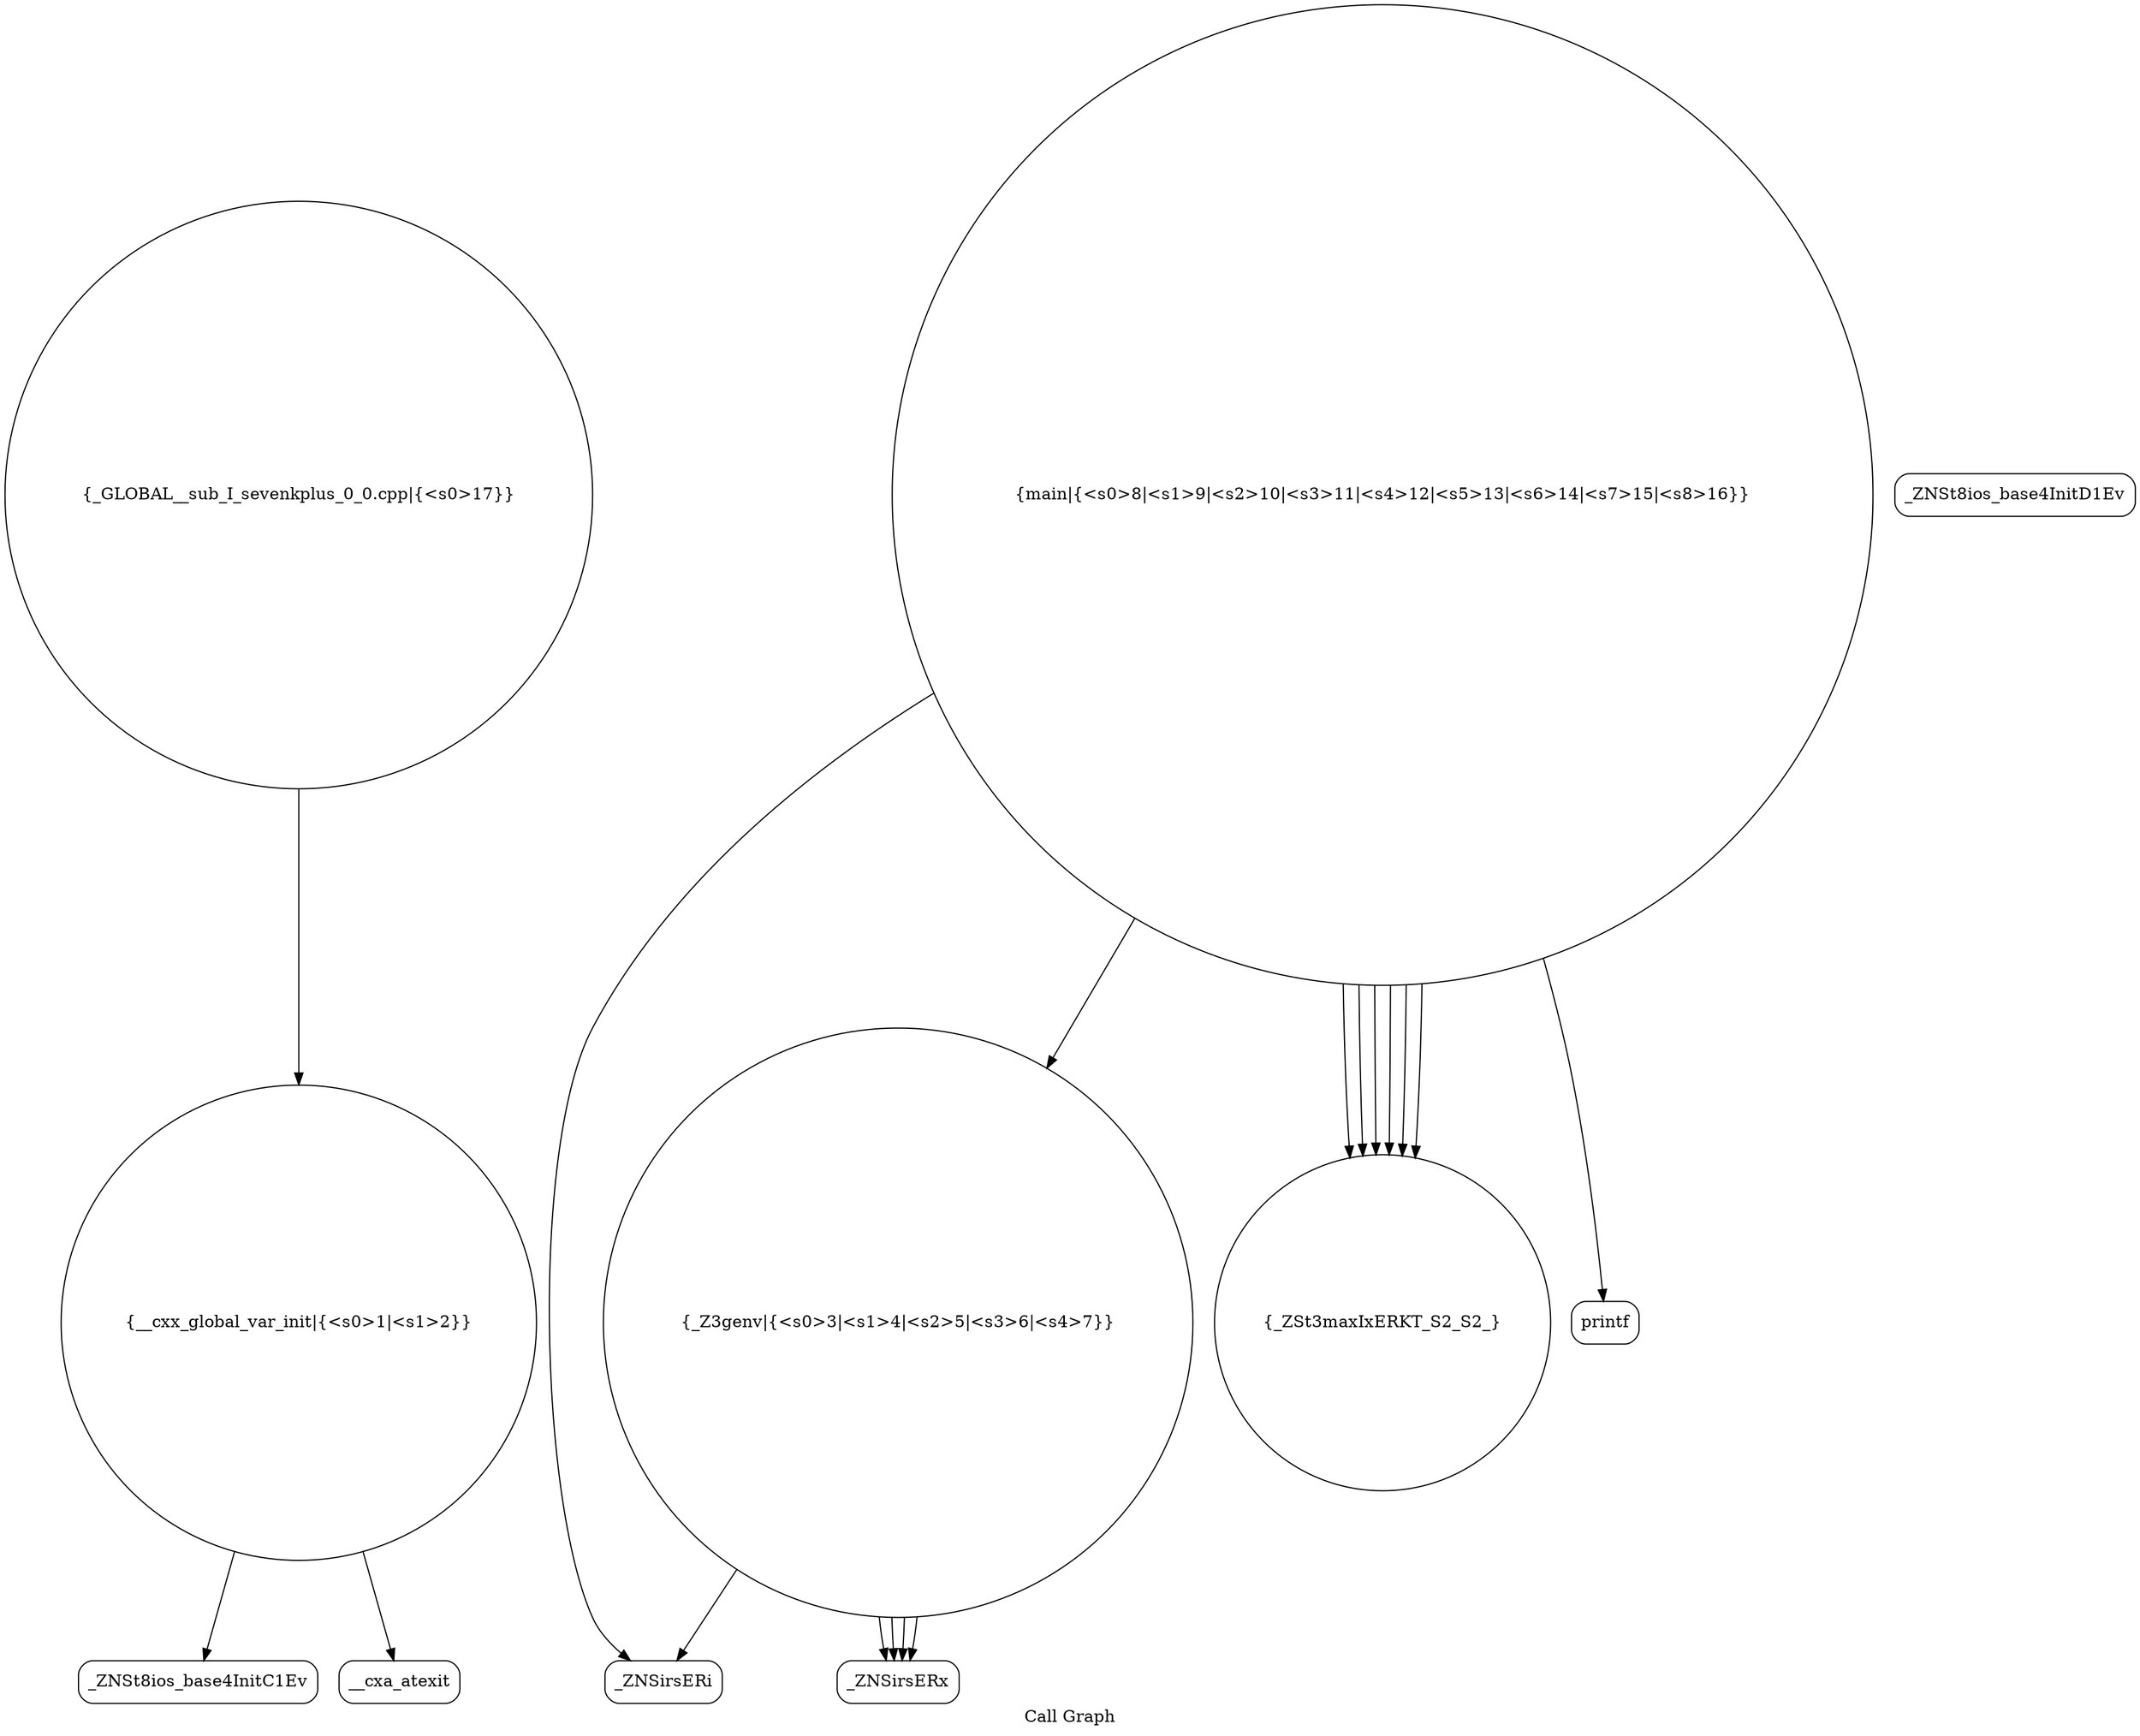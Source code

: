 digraph "Call Graph" {
	label="Call Graph";

	Node0x55d14aa7a550 [shape=record,shape=circle,label="{__cxx_global_var_init|{<s0>1|<s1>2}}"];
	Node0x55d14aa7a550:s0 -> Node0x55d14aa7a9e0[color=black];
	Node0x55d14aa7a550:s1 -> Node0x55d14aa7aae0[color=black];
	Node0x55d14aa7ace0 [shape=record,shape=circle,label="{main|{<s0>8|<s1>9|<s2>10|<s3>11|<s4>12|<s5>13|<s6>14|<s7>15|<s8>16}}"];
	Node0x55d14aa7ace0:s0 -> Node0x55d14aa7abe0[color=black];
	Node0x55d14aa7ace0:s1 -> Node0x55d14aa7ab60[color=black];
	Node0x55d14aa7ace0:s2 -> Node0x55d14aa7ad60[color=black];
	Node0x55d14aa7ace0:s3 -> Node0x55d14aa7ad60[color=black];
	Node0x55d14aa7ace0:s4 -> Node0x55d14aa7ad60[color=black];
	Node0x55d14aa7ace0:s5 -> Node0x55d14aa7ad60[color=black];
	Node0x55d14aa7ace0:s6 -> Node0x55d14aa7ad60[color=black];
	Node0x55d14aa7ace0:s7 -> Node0x55d14aa7ad60[color=black];
	Node0x55d14aa7ace0:s8 -> Node0x55d14aa7ade0[color=black];
	Node0x55d14aa7aa60 [shape=record,shape=Mrecord,label="{_ZNSt8ios_base4InitD1Ev}"];
	Node0x55d14aa7ade0 [shape=record,shape=Mrecord,label="{printf}"];
	Node0x55d14aa7ab60 [shape=record,shape=circle,label="{_Z3genv|{<s0>3|<s1>4|<s2>5|<s3>6|<s4>7}}"];
	Node0x55d14aa7ab60:s0 -> Node0x55d14aa7abe0[color=black];
	Node0x55d14aa7ab60:s1 -> Node0x55d14aa7ac60[color=black];
	Node0x55d14aa7ab60:s2 -> Node0x55d14aa7ac60[color=black];
	Node0x55d14aa7ab60:s3 -> Node0x55d14aa7ac60[color=black];
	Node0x55d14aa7ab60:s4 -> Node0x55d14aa7ac60[color=black];
	Node0x55d14aa7ac60 [shape=record,shape=Mrecord,label="{_ZNSirsERx}"];
	Node0x55d14aa7a9e0 [shape=record,shape=Mrecord,label="{_ZNSt8ios_base4InitC1Ev}"];
	Node0x55d14aa7ad60 [shape=record,shape=circle,label="{_ZSt3maxIxERKT_S2_S2_}"];
	Node0x55d14aa7aae0 [shape=record,shape=Mrecord,label="{__cxa_atexit}"];
	Node0x55d14aa7ae60 [shape=record,shape=circle,label="{_GLOBAL__sub_I_sevenkplus_0_0.cpp|{<s0>17}}"];
	Node0x55d14aa7ae60:s0 -> Node0x55d14aa7a550[color=black];
	Node0x55d14aa7abe0 [shape=record,shape=Mrecord,label="{_ZNSirsERi}"];
}
